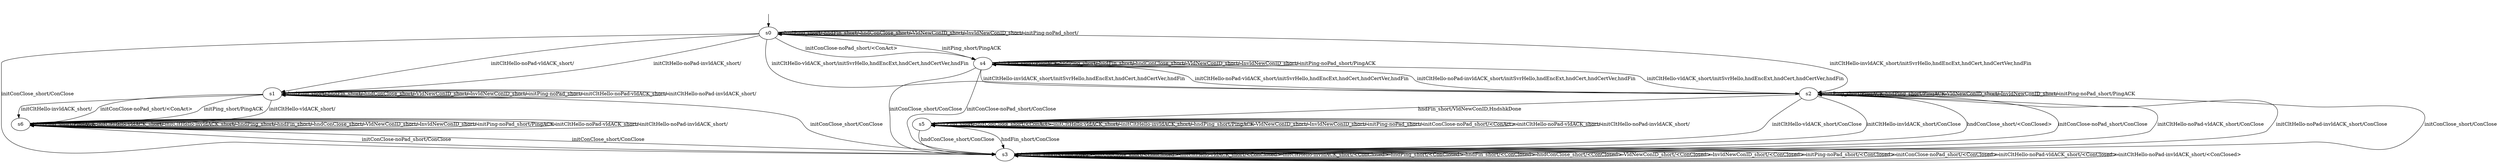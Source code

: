 digraph "../results/xquicModels/xquic-B-sP-0/learnedModel" {
s0 [label=s0];
s1 [label=s1];
s2 [label=s2];
s3 [label=s3];
s4 [label=s4];
s5 [label=s5];
s6 [label=s6];
s0 -> s4  [label="initPing_short/PingACK "];
s0 -> s3  [label="initConClose_short/ConClose "];
s0 -> s2  [label="initCltHello-vldACK_short/initSvrHello,hndEncExt,hndCert,hndCertVer,hndFin "];
s0 -> s2  [label="initCltHello-invldACK_short/initSvrHello,hndEncExt,hndCert,hndCertVer,hndFin "];
s0 -> s0  [label="hndPing_short/ "];
s0 -> s0  [label="hndFin_short/ "];
s0 -> s0  [label="hndConClose_short/ "];
s0 -> s0  [label="VldNewConID_short/ "];
s0 -> s0  [label="InvldNewConID_short/ "];
s0 -> s0  [label="initPing-noPad_short/ "];
s0 -> s4  [label="initConClose-noPad_short/<ConAct> "];
s0 -> s1  [label="initCltHello-noPad-vldACK_short/ "];
s0 -> s1  [label="initCltHello-noPad-invldACK_short/ "];
s1 -> s6  [label="initPing_short/PingACK "];
s1 -> s3  [label="initConClose_short/ConClose "];
s1 -> s6  [label="initCltHello-vldACK_short/ "];
s1 -> s6  [label="initCltHello-invldACK_short/ "];
s1 -> s1  [label="hndPing_short/ "];
s1 -> s1  [label="hndFin_short/ "];
s1 -> s1  [label="hndConClose_short/ "];
s1 -> s1  [label="VldNewConID_short/ "];
s1 -> s1  [label="InvldNewConID_short/ "];
s1 -> s1  [label="initPing-noPad_short/ "];
s1 -> s6  [label="initConClose-noPad_short/<ConAct> "];
s1 -> s1  [label="initCltHello-noPad-vldACK_short/ "];
s1 -> s1  [label="initCltHello-noPad-invldACK_short/ "];
s2 -> s2  [label="initPing_short/PingACK "];
s2 -> s3  [label="initConClose_short/ConClose "];
s2 -> s3  [label="initCltHello-vldACK_short/ConClose "];
s2 -> s3  [label="initCltHello-invldACK_short/ConClose "];
s2 -> s2  [label="hndPing_short/PingACK "];
s2 -> s5  [label="hndFin_short/VldNewConID,HndshkDone "];
s2 -> s3  [label="hndConClose_short/<ConClosed> "];
s2 -> s2  [label="VldNewConID_short/ "];
s2 -> s2  [label="InvldNewConID_short/ "];
s2 -> s2  [label="initPing-noPad_short/PingACK "];
s2 -> s3  [label="initConClose-noPad_short/ConClose "];
s2 -> s3  [label="initCltHello-noPad-vldACK_short/ConClose "];
s2 -> s3  [label="initCltHello-noPad-invldACK_short/ConClose "];
s3 -> s3  [label="initPing_short/<ConClosed> "];
s3 -> s3  [label="initConClose_short/<ConClosed> "];
s3 -> s3  [label="initCltHello-vldACK_short/<ConClosed> "];
s3 -> s3  [label="initCltHello-invldACK_short/<ConClosed> "];
s3 -> s3  [label="hndPing_short/<ConClosed> "];
s3 -> s3  [label="hndFin_short/<ConClosed> "];
s3 -> s3  [label="hndConClose_short/<ConClosed> "];
s3 -> s3  [label="VldNewConID_short/<ConClosed> "];
s3 -> s3  [label="InvldNewConID_short/<ConClosed> "];
s3 -> s3  [label="initPing-noPad_short/<ConClosed> "];
s3 -> s3  [label="initConClose-noPad_short/<ConClosed> "];
s3 -> s3  [label="initCltHello-noPad-vldACK_short/<ConClosed> "];
s3 -> s3  [label="initCltHello-noPad-invldACK_short/<ConClosed> "];
s4 -> s4  [label="initPing_short/PingACK "];
s4 -> s3  [label="initConClose_short/ConClose "];
s4 -> s2  [label="initCltHello-vldACK_short/initSvrHello,hndEncExt,hndCert,hndCertVer,hndFin "];
s4 -> s2  [label="initCltHello-invldACK_short/initSvrHello,hndEncExt,hndCert,hndCertVer,hndFin "];
s4 -> s4  [label="hndPing_short/ "];
s4 -> s4  [label="hndFin_short/ "];
s4 -> s4  [label="hndConClose_short/ "];
s4 -> s4  [label="VldNewConID_short/ "];
s4 -> s4  [label="InvldNewConID_short/ "];
s4 -> s4  [label="initPing-noPad_short/PingACK "];
s4 -> s3  [label="initConClose-noPad_short/ConClose "];
s4 -> s2  [label="initCltHello-noPad-vldACK_short/initSvrHello,hndEncExt,hndCert,hndCertVer,hndFin "];
s4 -> s2  [label="initCltHello-noPad-invldACK_short/initSvrHello,hndEncExt,hndCert,hndCertVer,hndFin "];
s5 -> s5  [label="initPing_short/ "];
s5 -> s5  [label="initConClose_short/<ConAct> "];
s5 -> s5  [label="initCltHello-vldACK_short/ "];
s5 -> s5  [label="initCltHello-invldACK_short/ "];
s5 -> s5  [label="hndPing_short/PingACK "];
s5 -> s3  [label="hndFin_short/ConClose "];
s5 -> s3  [label="hndConClose_short/ConClose "];
s5 -> s5  [label="VldNewConID_short/ "];
s5 -> s5  [label="InvldNewConID_short/ "];
s5 -> s5  [label="initPing-noPad_short/ "];
s5 -> s5  [label="initConClose-noPad_short/<ConAct> "];
s5 -> s5  [label="initCltHello-noPad-vldACK_short/ "];
s5 -> s5  [label="initCltHello-noPad-invldACK_short/ "];
s6 -> s6  [label="initPing_short/PingACK "];
s6 -> s3  [label="initConClose_short/ConClose "];
s6 -> s6  [label="initCltHello-vldACK_short/ "];
s6 -> s6  [label="initCltHello-invldACK_short/ "];
s6 -> s6  [label="hndPing_short/ "];
s6 -> s6  [label="hndFin_short/ "];
s6 -> s6  [label="hndConClose_short/ "];
s6 -> s6  [label="VldNewConID_short/ "];
s6 -> s6  [label="InvldNewConID_short/ "];
s6 -> s6  [label="initPing-noPad_short/PingACK "];
s6 -> s3  [label="initConClose-noPad_short/ConClose "];
s6 -> s6  [label="initCltHello-noPad-vldACK_short/ "];
s6 -> s6  [label="initCltHello-noPad-invldACK_short/ "];
__start0 [label="", shape=none];
__start0 -> s0  [label=""];
}
